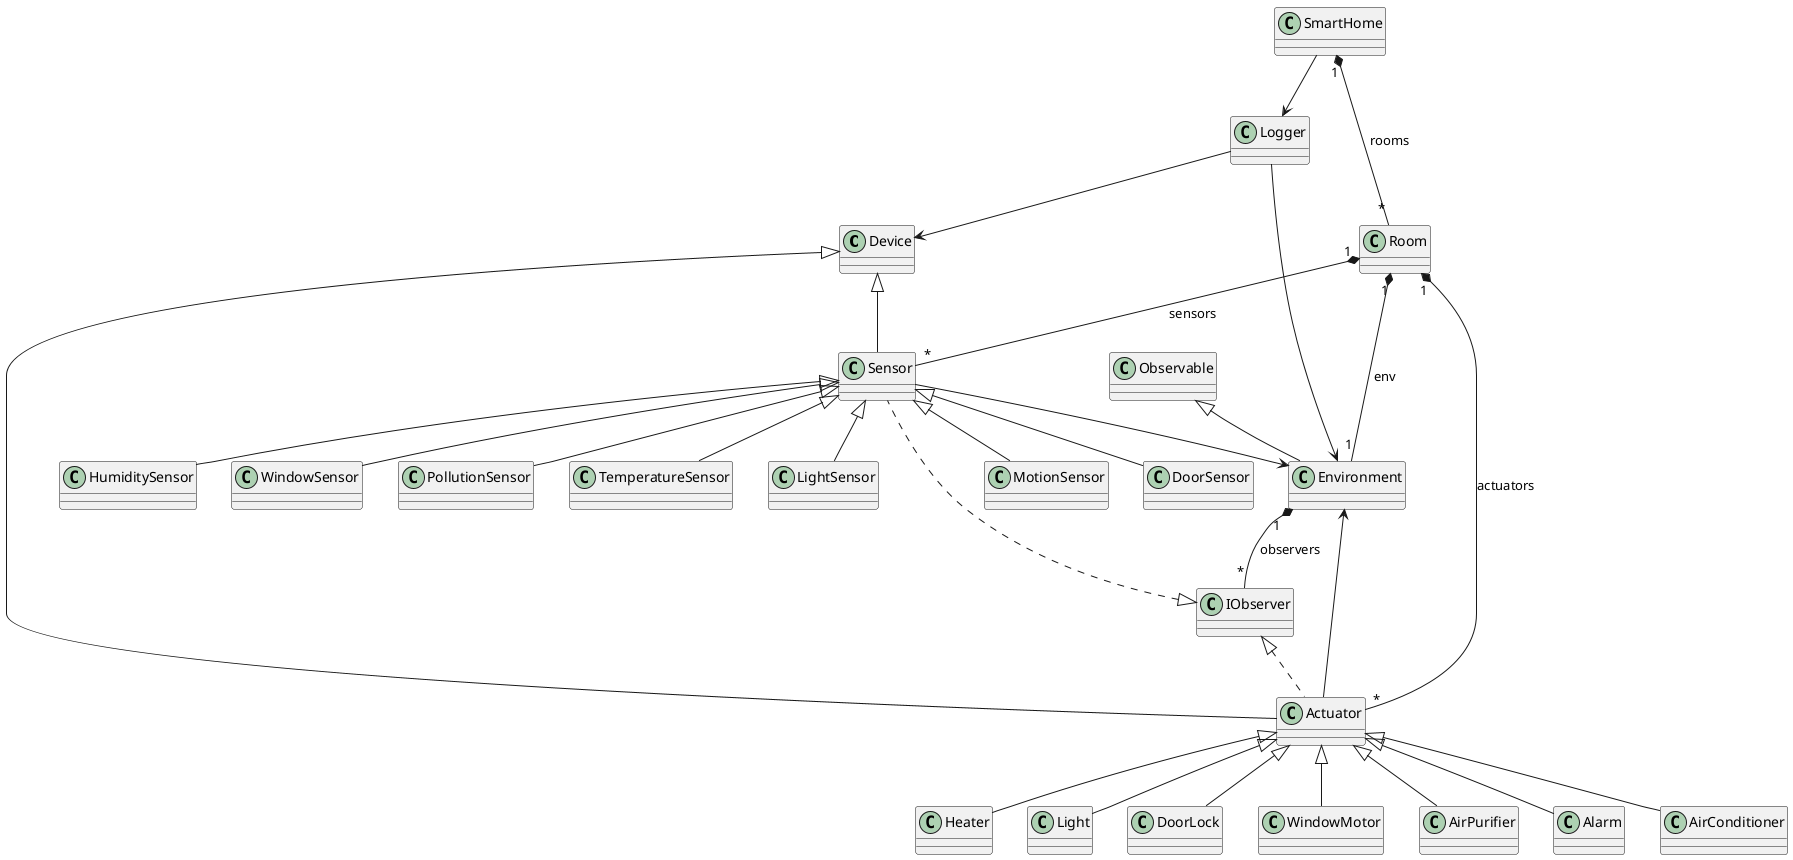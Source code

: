 @startuml SmartHome

class Device
class Sensor
class Actuator

Device <|-- Sensor
Sensor <|-- TemperatureSensor
Sensor <|-- LightSensor
Sensor <|-- MotionSensor
Sensor <|-- DoorSensor
Sensor <|-- HumiditySensor
Sensor <|-- WindowSensor
Sensor <|-- PollutionSensor

Device <|-- Actuator
Actuator <|-- Heater
Actuator <|-- Light
Actuator <|-- DoorLock
Actuator <|-- WindowMotor
Actuator <|-- AirPurifier
Actuator <|-- Alarm
Actuator <|-- AirConditioner

Sensor --> Environment
Actuator --> Environment

class Environment
class IObserver
class Observable

IObserver <|.. Sensor
IObserver <|.. Actuator
Observable <|-- Environment

Environment "1" *-- "*" IObserver : observers


class Room
Room "1" *-- "*" Sensor : sensors
Room "1" *-- "*" Actuator : actuators
Room "1" *-- "1" Environment : env


class Logger
Logger --> Device
Logger --> Environment


class SmartHome
SmartHome "1" *-- "*" Room : rooms
SmartHome --> Logger

@enduml
